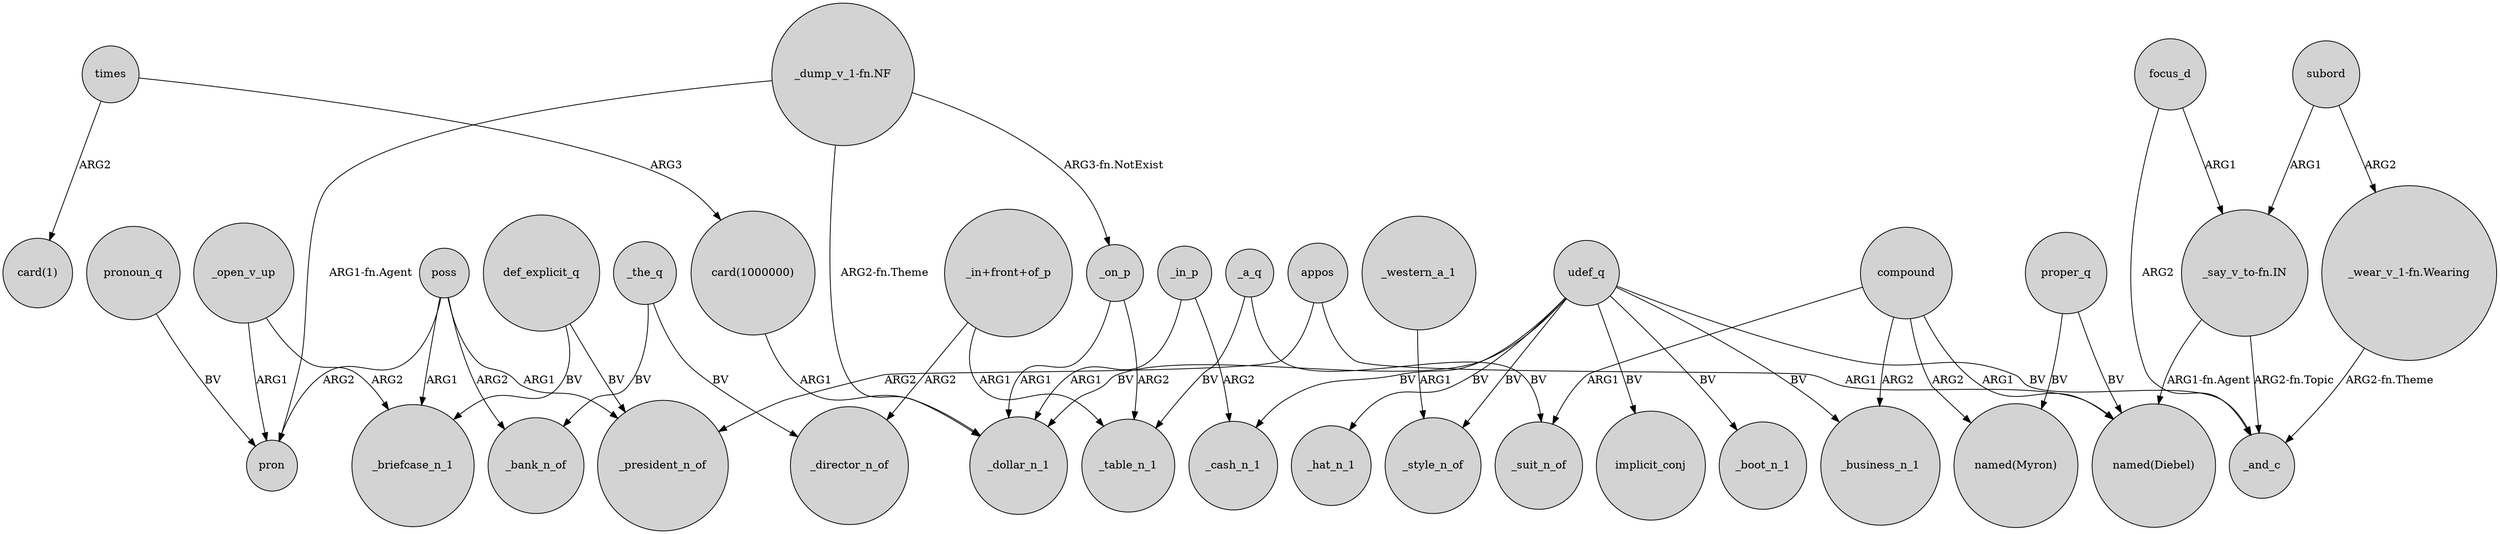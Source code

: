 digraph {
	node [shape=circle style=filled]
	_open_v_up -> pron [label=ARG1]
	"card(1000000)" -> _dollar_n_1 [label=ARG1]
	poss -> _bank_n_of [label=ARG2]
	"_say_v_to-fn.IN" -> "named(Diebel)" [label="ARG1-fn.Agent"]
	compound -> _suit_n_of [label=ARG1]
	poss -> pron [label=ARG2]
	"_dump_v_1-fn.NF" -> pron [label="ARG1-fn.Agent"]
	compound -> "named(Myron)" [label=ARG2]
	udef_q -> _cash_n_1 [label=BV]
	def_explicit_q -> _briefcase_n_1 [label=BV]
	compound -> "named(Diebel)" [label=ARG1]
	_on_p -> _dollar_n_1 [label=ARG1]
	subord -> "_say_v_to-fn.IN" [label=ARG1]
	udef_q -> _boot_n_1 [label=BV]
	_a_q -> _table_n_1 [label=BV]
	"_dump_v_1-fn.NF" -> _dollar_n_1 [label="ARG2-fn.Theme"]
	udef_q -> _hat_n_1 [label=BV]
	poss -> _briefcase_n_1 [label=ARG1]
	_on_p -> _table_n_1 [label=ARG2]
	udef_q -> implicit_conj [label=BV]
	"_in+front+of_p" -> _director_n_of [label=ARG2]
	proper_q -> "named(Diebel)" [label=BV]
	focus_d -> _and_c [label=ARG2]
	_open_v_up -> _briefcase_n_1 [label=ARG2]
	"_dump_v_1-fn.NF" -> _on_p [label="ARG3-fn.NotExist"]
	poss -> _president_n_of [label=ARG1]
	appos -> _president_n_of [label=ARG2]
	pronoun_q -> pron [label=BV]
	_the_q -> _bank_n_of [label=BV]
	_western_a_1 -> _style_n_of [label=ARG1]
	times -> "card(1)" [label=ARG2]
	times -> "card(1000000)" [label=ARG3]
	def_explicit_q -> _president_n_of [label=BV]
	"_say_v_to-fn.IN" -> _and_c [label="ARG2-fn.Topic"]
	compound -> _business_n_1 [label=ARG2]
	_in_p -> _cash_n_1 [label=ARG2]
	_a_q -> _suit_n_of [label=BV]
	udef_q -> _business_n_1 [label=BV]
	_in_p -> _dollar_n_1 [label=ARG1]
	_the_q -> _director_n_of [label=BV]
	"_in+front+of_p" -> _table_n_1 [label=ARG1]
	subord -> "_wear_v_1-fn.Wearing" [label=ARG2]
	appos -> "named(Diebel)" [label=ARG1]
	udef_q -> _and_c [label=BV]
	proper_q -> "named(Myron)" [label=BV]
	udef_q -> _style_n_of [label=BV]
	udef_q -> _dollar_n_1 [label=BV]
	focus_d -> "_say_v_to-fn.IN" [label=ARG1]
	"_wear_v_1-fn.Wearing" -> _and_c [label="ARG2-fn.Theme"]
}
